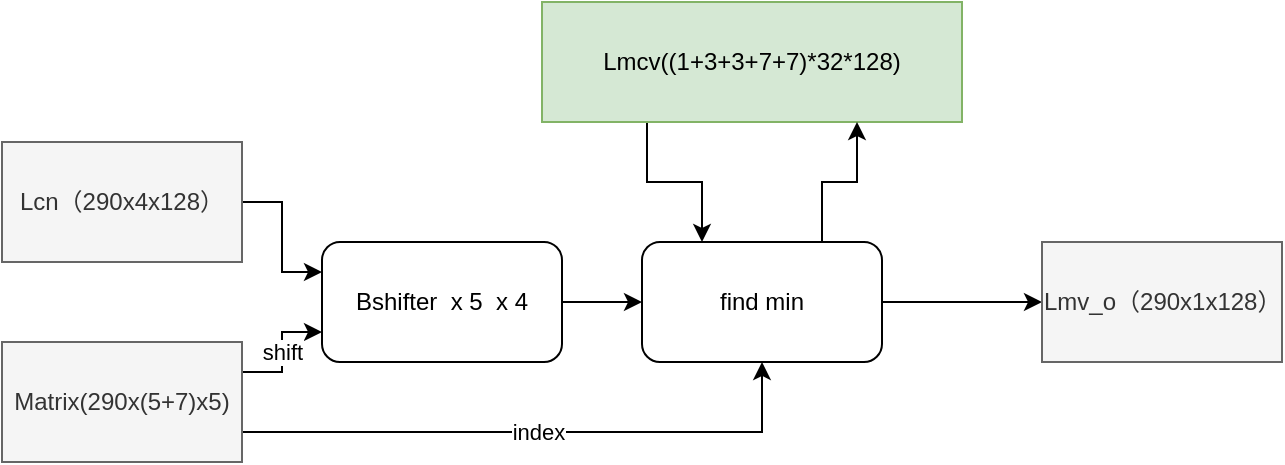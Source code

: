 <mxfile version="12.2.2" type="github" pages="1">
  <diagram id="dUZNFpzQJ71X7Eg_l8hw" name="第 1 页">
    <mxGraphModel dx="2062" dy="1154" grid="1" gridSize="10" guides="1" tooltips="1" connect="1" arrows="1" fold="1" page="1" pageScale="1" pageWidth="827" pageHeight="1169" math="0" shadow="0">
      <root>
        <mxCell id="0"/>
        <mxCell id="1" parent="0"/>
        <mxCell id="jfqM15fPONT8IPd5Ob16-7" style="edgeStyle=orthogonalEdgeStyle;rounded=0;orthogonalLoop=1;jettySize=auto;html=1;exitX=1;exitY=0.5;exitDx=0;exitDy=0;entryX=0;entryY=0.25;entryDx=0;entryDy=0;" parent="1" source="jfqM15fPONT8IPd5Ob16-1" target="jfqM15fPONT8IPd5Ob16-4" edge="1">
          <mxGeometry relative="1" as="geometry"/>
        </mxCell>
        <mxCell id="jfqM15fPONT8IPd5Ob16-1" value="Lcn（290x4x128）" style="rounded=0;whiteSpace=wrap;html=1;fillColor=#f5f5f5;strokeColor=#666666;fontColor=#333333;" parent="1" vertex="1">
          <mxGeometry x="20" y="240" width="120" height="60" as="geometry"/>
        </mxCell>
        <mxCell id="jfqM15fPONT8IPd5Ob16-8" value="shift" style="edgeStyle=orthogonalEdgeStyle;rounded=0;orthogonalLoop=1;jettySize=auto;html=1;exitX=1;exitY=0.25;exitDx=0;exitDy=0;entryX=0;entryY=0.75;entryDx=0;entryDy=0;" parent="1" source="jfqM15fPONT8IPd5Ob16-2" target="jfqM15fPONT8IPd5Ob16-4" edge="1">
          <mxGeometry relative="1" as="geometry"/>
        </mxCell>
        <mxCell id="jfqM15fPONT8IPd5Ob16-9" value="index" style="edgeStyle=orthogonalEdgeStyle;rounded=0;orthogonalLoop=1;jettySize=auto;html=1;exitX=1;exitY=0.75;exitDx=0;exitDy=0;entryX=0.5;entryY=1;entryDx=0;entryDy=0;" parent="1" source="jfqM15fPONT8IPd5Ob16-2" target="jfqM15fPONT8IPd5Ob16-6" edge="1">
          <mxGeometry relative="1" as="geometry"/>
        </mxCell>
        <mxCell id="jfqM15fPONT8IPd5Ob16-2" value="Matrix(290x(5+7)x5)" style="rounded=0;whiteSpace=wrap;html=1;fillColor=#f5f5f5;strokeColor=#666666;fontColor=#333333;" parent="1" vertex="1">
          <mxGeometry x="20" y="340" width="120" height="60" as="geometry"/>
        </mxCell>
        <mxCell id="jfqM15fPONT8IPd5Ob16-11" style="edgeStyle=orthogonalEdgeStyle;rounded=0;orthogonalLoop=1;jettySize=auto;html=1;exitX=0.25;exitY=1;exitDx=0;exitDy=0;entryX=0.25;entryY=0;entryDx=0;entryDy=0;" parent="1" source="jfqM15fPONT8IPd5Ob16-3" target="jfqM15fPONT8IPd5Ob16-6" edge="1">
          <mxGeometry relative="1" as="geometry"/>
        </mxCell>
        <mxCell id="jfqM15fPONT8IPd5Ob16-3" value="Lmcv((1+3+3+7+7)*32*128)" style="rounded=0;whiteSpace=wrap;html=1;fillColor=#d5e8d4;strokeColor=#82b366;" parent="1" vertex="1">
          <mxGeometry x="290" y="170" width="210" height="60" as="geometry"/>
        </mxCell>
        <mxCell id="jfqM15fPONT8IPd5Ob16-10" style="edgeStyle=orthogonalEdgeStyle;rounded=0;orthogonalLoop=1;jettySize=auto;html=1;exitX=1;exitY=0.5;exitDx=0;exitDy=0;" parent="1" source="jfqM15fPONT8IPd5Ob16-4" target="jfqM15fPONT8IPd5Ob16-6" edge="1">
          <mxGeometry relative="1" as="geometry"/>
        </mxCell>
        <mxCell id="jfqM15fPONT8IPd5Ob16-4" value="Bshifter&amp;nbsp; x 5&amp;nbsp; x 4" style="rounded=1;whiteSpace=wrap;html=1;" parent="1" vertex="1">
          <mxGeometry x="180" y="290" width="120" height="60" as="geometry"/>
        </mxCell>
        <mxCell id="jfqM15fPONT8IPd5Ob16-12" style="edgeStyle=orthogonalEdgeStyle;rounded=0;orthogonalLoop=1;jettySize=auto;html=1;exitX=0.75;exitY=0;exitDx=0;exitDy=0;entryX=0.75;entryY=1;entryDx=0;entryDy=0;" parent="1" source="jfqM15fPONT8IPd5Ob16-6" target="jfqM15fPONT8IPd5Ob16-3" edge="1">
          <mxGeometry relative="1" as="geometry"/>
        </mxCell>
        <mxCell id="jfqM15fPONT8IPd5Ob16-14" style="edgeStyle=orthogonalEdgeStyle;rounded=0;orthogonalLoop=1;jettySize=auto;html=1;exitX=1;exitY=0.5;exitDx=0;exitDy=0;entryX=0;entryY=0.5;entryDx=0;entryDy=0;" parent="1" source="jfqM15fPONT8IPd5Ob16-6" target="jfqM15fPONT8IPd5Ob16-13" edge="1">
          <mxGeometry relative="1" as="geometry"/>
        </mxCell>
        <mxCell id="jfqM15fPONT8IPd5Ob16-6" value="find min" style="rounded=1;whiteSpace=wrap;html=1;" parent="1" vertex="1">
          <mxGeometry x="340" y="290" width="120" height="60" as="geometry"/>
        </mxCell>
        <mxCell id="jfqM15fPONT8IPd5Ob16-13" value="Lmv_o（290x1x128）" style="rounded=0;whiteSpace=wrap;html=1;fillColor=#f5f5f5;strokeColor=#666666;fontColor=#333333;" parent="1" vertex="1">
          <mxGeometry x="540" y="290" width="120" height="60" as="geometry"/>
        </mxCell>
      </root>
    </mxGraphModel>
  </diagram>
</mxfile>

